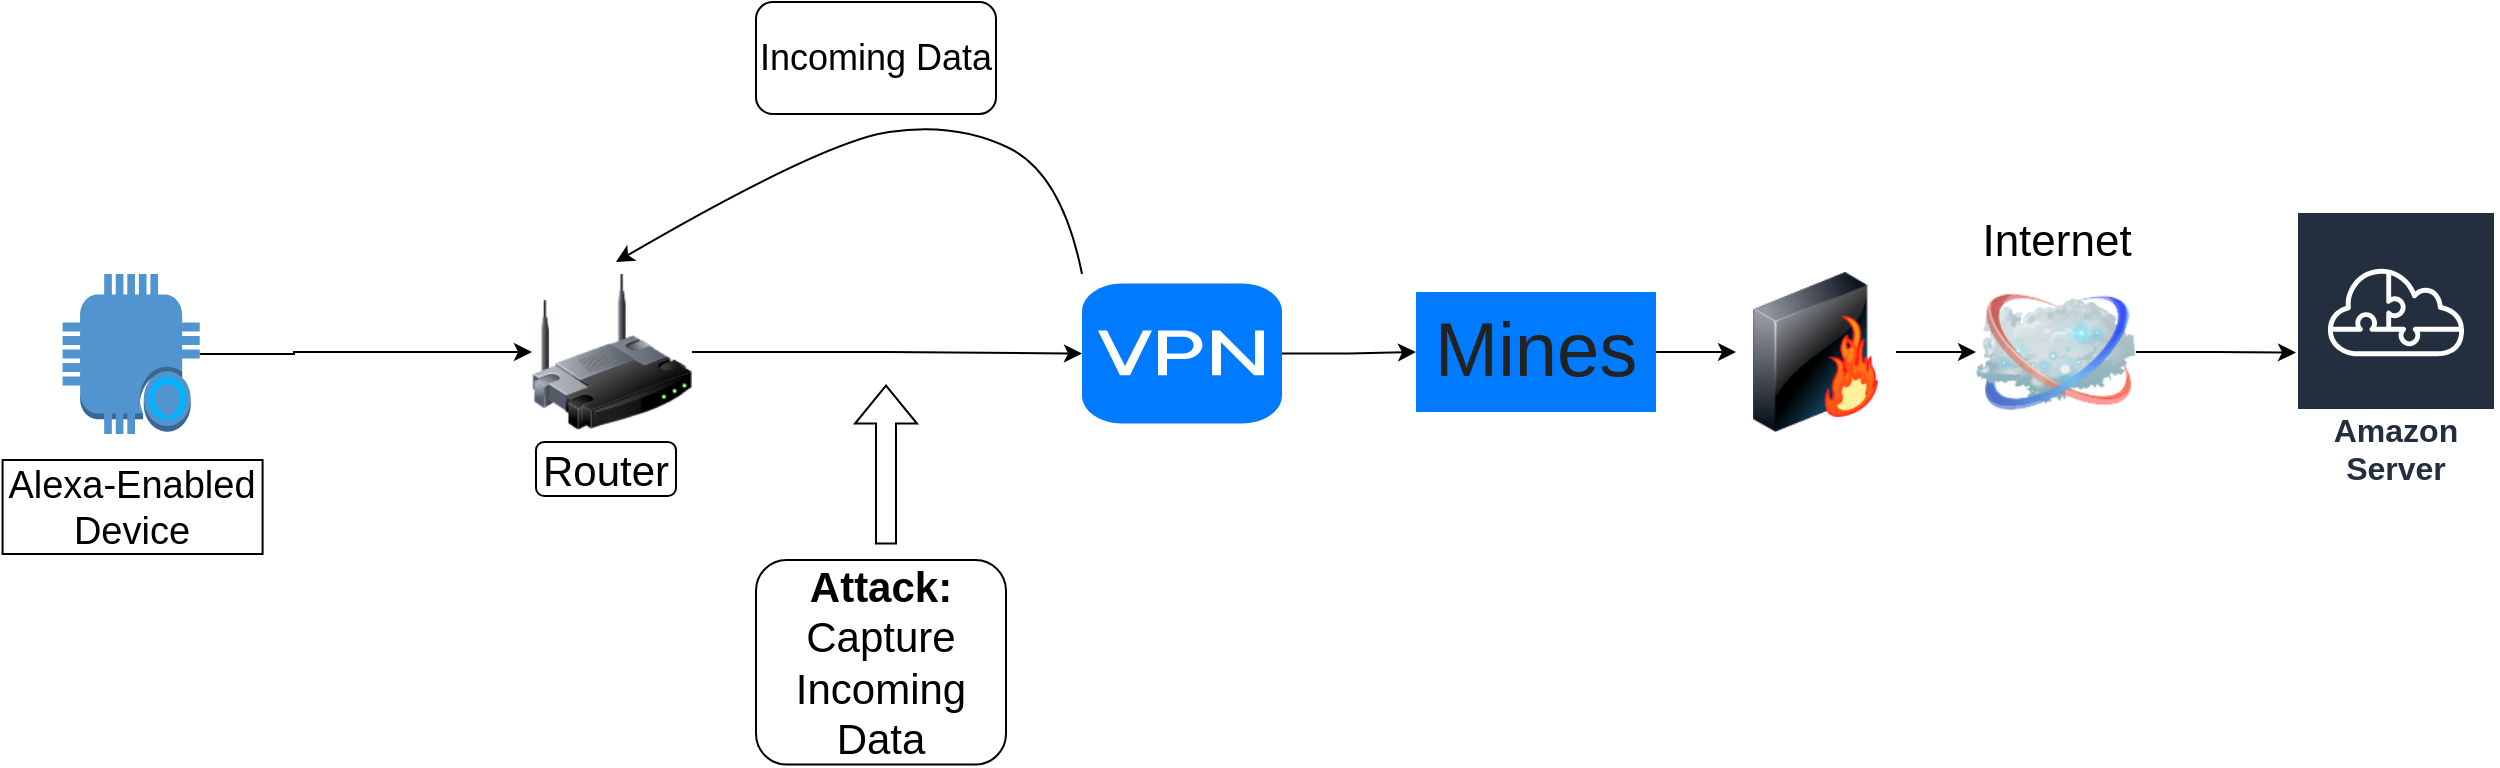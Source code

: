 <mxfile version="22.1.15" type="device">
  <diagram name="Page-1" id="55a83fd1-7818-8e21-69c5-c3457e3827bb">
    <mxGraphModel dx="2938" dy="953" grid="1" gridSize="10" guides="1" tooltips="1" connect="1" arrows="1" fold="1" page="1" pageScale="1" pageWidth="1100" pageHeight="850" background="none" math="0" shadow="0">
      <root>
        <mxCell id="0" />
        <mxCell id="1" parent="0" />
        <mxCell id="sXz6TYeAHfsP7NhKn53r-49" style="edgeStyle=orthogonalEdgeStyle;rounded=0;orthogonalLoop=1;jettySize=auto;html=1;exitX=1;exitY=0.5;exitDx=0;exitDy=0;" edge="1" parent="1" source="69ecfefc5c41e42c-2" target="sXz6TYeAHfsP7NhKn53r-46">
          <mxGeometry relative="1" as="geometry" />
        </mxCell>
        <mxCell id="sXz6TYeAHfsP7NhKn53r-14" value="" style="group" vertex="1" connectable="0" parent="1">
          <mxGeometry x="258" y="325" width="80" height="110" as="geometry" />
        </mxCell>
        <mxCell id="sXz6TYeAHfsP7NhKn53r-9" value="" style="shape=image;html=1;verticalAlign=top;verticalLabelPosition=bottom;labelBackgroundColor=#ffffff;imageAspect=0;aspect=fixed;image=https://cdn1.iconfinder.com/data/icons/fruit-136/64/Fruit_iconfree_Filled_Outline_raspberry-healthy-organic-food-fruit_icon-128.png" vertex="1" parent="sXz6TYeAHfsP7NhKn53r-14">
          <mxGeometry x="26" y="40" width="28" height="28" as="geometry" />
        </mxCell>
        <mxCell id="sXz6TYeAHfsP7NhKn53r-38" value="" style="group" vertex="1" connectable="0" parent="sXz6TYeAHfsP7NhKn53r-14">
          <mxGeometry width="80" height="110" as="geometry" />
        </mxCell>
        <mxCell id="sXz6TYeAHfsP7NhKn53r-27" value="&lt;font style=&quot;font-size: 21px;&quot;&gt;Router&lt;/font&gt;" style="rounded=1;whiteSpace=wrap;html=1;" vertex="1" parent="sXz6TYeAHfsP7NhKn53r-38">
          <mxGeometry x="2" y="85" width="70" height="27" as="geometry" />
        </mxCell>
        <mxCell id="sXz6TYeAHfsP7NhKn53r-55" value="" style="group" vertex="1" connectable="0" parent="sXz6TYeAHfsP7NhKn53r-38">
          <mxGeometry width="80" height="80" as="geometry" />
        </mxCell>
        <mxCell id="69ecfefc5c41e42c-1" value="" style="image;html=1;labelBackgroundColor=#ffffff;image=img/lib/clip_art/networking/Wireless_Router_128x128.png;rounded=1;shadow=0;comic=0;strokeWidth=2;fontSize=22" parent="sXz6TYeAHfsP7NhKn53r-55" vertex="1">
          <mxGeometry width="80" height="80" as="geometry" />
        </mxCell>
        <mxCell id="sXz6TYeAHfsP7NhKn53r-50" value="" style="shape=image;html=1;verticalAlign=top;verticalLabelPosition=bottom;labelBackgroundColor=#ffffff;imageAspect=0;aspect=fixed;image=https://cdn1.iconfinder.com/data/icons/fruit-136/64/Fruit_iconfree_Filled_Outline_raspberry-healthy-organic-food-fruit_icon-128.png" vertex="1" parent="sXz6TYeAHfsP7NhKn53r-55">
          <mxGeometry x="29.261" y="44.257" width="21.481" height="21.481" as="geometry" />
        </mxCell>
        <mxCell id="69ecfefc5c41e42c-2" value="Internet" style="image;html=1;labelBackgroundColor=#ffffff;image=img/lib/clip_art/networking/Cloud_128x128.png;rounded=1;shadow=0;comic=0;strokeWidth=2;fontSize=22;labelPosition=center;verticalLabelPosition=top;align=center;verticalAlign=bottom;" parent="1" vertex="1">
          <mxGeometry x="980" y="325" width="80" height="80" as="geometry" />
        </mxCell>
        <mxCell id="sXz6TYeAHfsP7NhKn53r-21" style="edgeStyle=orthogonalEdgeStyle;rounded=0;orthogonalLoop=1;jettySize=auto;html=1;" edge="1" parent="1" source="69ecfefc5c41e42c-1" target="sXz6TYeAHfsP7NhKn53r-16">
          <mxGeometry relative="1" as="geometry" />
        </mxCell>
        <mxCell id="sXz6TYeAHfsP7NhKn53r-24" style="edgeStyle=orthogonalEdgeStyle;rounded=0;orthogonalLoop=1;jettySize=auto;html=1;exitX=1;exitY=0.5;exitDx=0;exitDy=0;exitPerimeter=0;" edge="1" parent="1" source="sXz6TYeAHfsP7NhKn53r-7" target="69ecfefc5c41e42c-1">
          <mxGeometry relative="1" as="geometry">
            <Array as="points">
              <mxPoint x="139" y="365" />
            </Array>
          </mxGeometry>
        </mxCell>
        <mxCell id="sXz6TYeAHfsP7NhKn53r-44" style="edgeStyle=orthogonalEdgeStyle;rounded=0;orthogonalLoop=1;jettySize=auto;html=1;exitX=1;exitY=0.5;exitDx=0;exitDy=0;entryX=0;entryY=0.5;entryDx=0;entryDy=0;" edge="1" parent="1" source="sXz6TYeAHfsP7NhKn53r-33" target="sXz6TYeAHfsP7NhKn53r-42">
          <mxGeometry relative="1" as="geometry" />
        </mxCell>
        <mxCell id="sXz6TYeAHfsP7NhKn53r-33" value="&lt;font style=&quot;font-size: 38px;&quot;&gt;Mines&lt;/font&gt;" style="whiteSpace=wrap;html=1;fontSize=8;verticalAlign=top;fillColor=#007AFF;strokeColor=none;fontColor=#222222;strokeWidth=1;shadow=0;dashed=0;sketch=0;" vertex="1" parent="1">
          <mxGeometry x="700" y="335" width="120" height="60" as="geometry" />
        </mxCell>
        <mxCell id="sXz6TYeAHfsP7NhKn53r-34" value="" style="edgeStyle=orthogonalEdgeStyle;rounded=0;orthogonalLoop=1;jettySize=auto;html=1;" edge="1" parent="1" source="sXz6TYeAHfsP7NhKn53r-16" target="sXz6TYeAHfsP7NhKn53r-33">
          <mxGeometry relative="1" as="geometry" />
        </mxCell>
        <mxCell id="sXz6TYeAHfsP7NhKn53r-36" value="" style="group" vertex="1" connectable="0" parent="1">
          <mxGeometry x="533" y="330.75" width="160" height="140" as="geometry" />
        </mxCell>
        <mxCell id="sXz6TYeAHfsP7NhKn53r-17" value="" style="group" vertex="1" connectable="0" parent="sXz6TYeAHfsP7NhKn53r-36">
          <mxGeometry width="127.5" height="140" as="geometry" />
        </mxCell>
        <mxCell id="sXz6TYeAHfsP7NhKn53r-16" value="" style="html=1;strokeWidth=1;shadow=0;dashed=0;shape=mxgraph.ios7.misc.vpn;fillColor=#007AFF;strokeColor=none;buttonText=;strokeColor2=#222222;fontColor=#222222;fontSize=8;verticalLabelPosition=bottom;verticalAlign=top;align=center;sketch=0;" vertex="1" parent="sXz6TYeAHfsP7NhKn53r-17">
          <mxGeometry width="100" height="70" as="geometry" />
        </mxCell>
        <mxCell id="sXz6TYeAHfsP7NhKn53r-10" value="" style="shape=image;html=1;verticalAlign=top;verticalLabelPosition=bottom;labelBackgroundColor=#ffffff;imageAspect=0;aspect=fixed;image=https://cdn1.iconfinder.com/data/icons/fruit-136/64/Fruit_iconfree_Filled_Outline_raspberry-healthy-organic-food-fruit_icon-128.png" vertex="1" parent="sXz6TYeAHfsP7NhKn53r-17">
          <mxGeometry x="39.231" y="46.667" width="21.481" height="21.481" as="geometry" />
        </mxCell>
        <mxCell id="sXz6TYeAHfsP7NhKn53r-40" value="" style="group" vertex="1" connectable="0" parent="1">
          <mxGeometry x="9" y="326" width="130" height="140" as="geometry" />
        </mxCell>
        <mxCell id="sXz6TYeAHfsP7NhKn53r-15" value="" style="group" vertex="1" connectable="0" parent="sXz6TYeAHfsP7NhKn53r-40">
          <mxGeometry x="14.29" width="80" height="80" as="geometry" />
        </mxCell>
        <mxCell id="sXz6TYeAHfsP7NhKn53r-7" value="" style="outlineConnect=0;dashed=0;verticalLabelPosition=bottom;verticalAlign=top;align=center;html=1;shape=mxgraph.aws3.alexa_enabled_device;fillColor=#5294CF;gradientColor=none;labelBorderColor=none;labelBackgroundColor=none;" vertex="1" parent="sXz6TYeAHfsP7NhKn53r-15">
          <mxGeometry width="68.571" height="80" as="geometry" />
        </mxCell>
        <mxCell id="sXz6TYeAHfsP7NhKn53r-2" value="" style="shape=image;html=1;verticalAlign=top;verticalLabelPosition=bottom;labelBackgroundColor=#ffffff;imageAspect=0;aspect=fixed;image=https://cdn1.iconfinder.com/data/icons/fruit-136/64/Fruit_iconfree_Filled_Outline_raspberry-healthy-organic-food-fruit_icon-128.png" vertex="1" parent="sXz6TYeAHfsP7NhKn53r-15">
          <mxGeometry x="25.14" y="27" width="23" height="23" as="geometry" />
        </mxCell>
        <mxCell id="sXz6TYeAHfsP7NhKn53r-25" value="&lt;font style=&quot;font-size: 19px;&quot;&gt;Alexa-Enabled Device&lt;/font&gt;" style="rounded=0;whiteSpace=wrap;html=1;" vertex="1" parent="sXz6TYeAHfsP7NhKn53r-40">
          <mxGeometry x="-15.71" y="93" width="130" height="47" as="geometry" />
        </mxCell>
        <mxCell id="sXz6TYeAHfsP7NhKn53r-41" value="" style="group" vertex="1" connectable="0" parent="1">
          <mxGeometry x="375" y="381.25" width="120" height="190" as="geometry" />
        </mxCell>
        <mxCell id="sXz6TYeAHfsP7NhKn53r-30" value="" style="shape=flexArrow;endArrow=classic;html=1;rounded=0;" edge="1" parent="sXz6TYeAHfsP7NhKn53r-41">
          <mxGeometry width="50" height="50" relative="1" as="geometry">
            <mxPoint x="60" y="80" as="sourcePoint" />
            <mxPoint x="60" as="targetPoint" />
          </mxGeometry>
        </mxCell>
        <mxCell id="sXz6TYeAHfsP7NhKn53r-31" value="&lt;font style=&quot;font-size: 21px;&quot;&gt;&lt;b&gt;Attack:&lt;br&gt;&lt;/b&gt;Capture Incoming Data&lt;br&gt;&lt;/font&gt;" style="rounded=1;whiteSpace=wrap;html=1;" vertex="1" parent="sXz6TYeAHfsP7NhKn53r-41">
          <mxGeometry x="-5" y="87.75" width="125" height="102.25" as="geometry" />
        </mxCell>
        <mxCell id="sXz6TYeAHfsP7NhKn53r-45" style="edgeStyle=orthogonalEdgeStyle;rounded=0;orthogonalLoop=1;jettySize=auto;html=1;exitX=1;exitY=0.5;exitDx=0;exitDy=0;entryX=0;entryY=0.5;entryDx=0;entryDy=0;" edge="1" parent="1" source="sXz6TYeAHfsP7NhKn53r-42" target="69ecfefc5c41e42c-2">
          <mxGeometry relative="1" as="geometry" />
        </mxCell>
        <mxCell id="sXz6TYeAHfsP7NhKn53r-42" value="" style="image;html=1;image=img/lib/clip_art/networking/Firewall-page1_128x128.png" vertex="1" parent="1">
          <mxGeometry x="860" y="325" width="80" height="80" as="geometry" />
        </mxCell>
        <mxCell id="sXz6TYeAHfsP7NhKn53r-46" value="&lt;font style=&quot;font-size: 16px;&quot;&gt;Amazon Server&lt;/font&gt;" style="sketch=0;outlineConnect=0;fontColor=#232F3E;gradientColor=none;strokeColor=#ffffff;fillColor=#232F3E;dashed=0;verticalLabelPosition=middle;verticalAlign=bottom;align=center;html=1;whiteSpace=wrap;fontSize=10;fontStyle=1;spacing=3;shape=mxgraph.aws4.productIcon;prIcon=mxgraph.aws4.serverless_application_repository;" vertex="1" parent="1">
          <mxGeometry x="1140" y="294.5" width="100" height="141.5" as="geometry" />
        </mxCell>
        <mxCell id="sXz6TYeAHfsP7NhKn53r-57" value="" style="curved=1;endArrow=classic;html=1;rounded=0;" edge="1" parent="1">
          <mxGeometry width="50" height="50" relative="1" as="geometry">
            <mxPoint x="533" y="326" as="sourcePoint" />
            <mxPoint x="300" y="320" as="targetPoint" />
            <Array as="points">
              <mxPoint x="523" y="276" />
              <mxPoint x="470" y="250" />
              <mxPoint x="403" y="260" />
            </Array>
          </mxGeometry>
        </mxCell>
        <mxCell id="sXz6TYeAHfsP7NhKn53r-58" value="&lt;font style=&quot;font-size: 18px;&quot;&gt;Incoming Data&lt;/font&gt;" style="rounded=1;whiteSpace=wrap;html=1;" vertex="1" parent="1">
          <mxGeometry x="370" y="190" width="120" height="56" as="geometry" />
        </mxCell>
      </root>
    </mxGraphModel>
  </diagram>
</mxfile>
